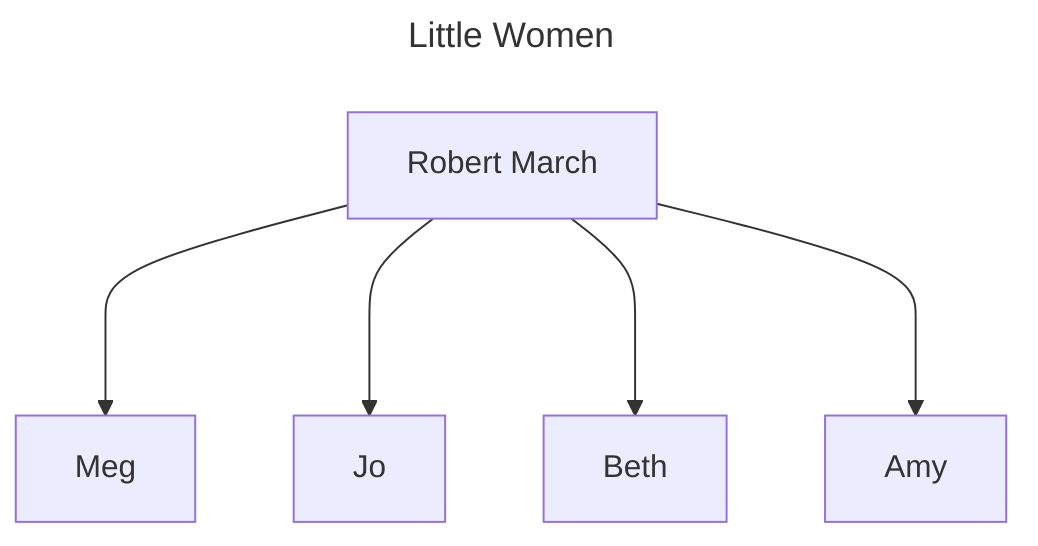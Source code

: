 ---
title: Little Women
---
graph 
meg["Meg"]
jo["Jo"]
beth["Beth"]
amy["Amy"]
robert_march["Robert March"]
robert_march ---> meg
robert_march ---> jo
robert_march ---> beth
robert_march ---> amy